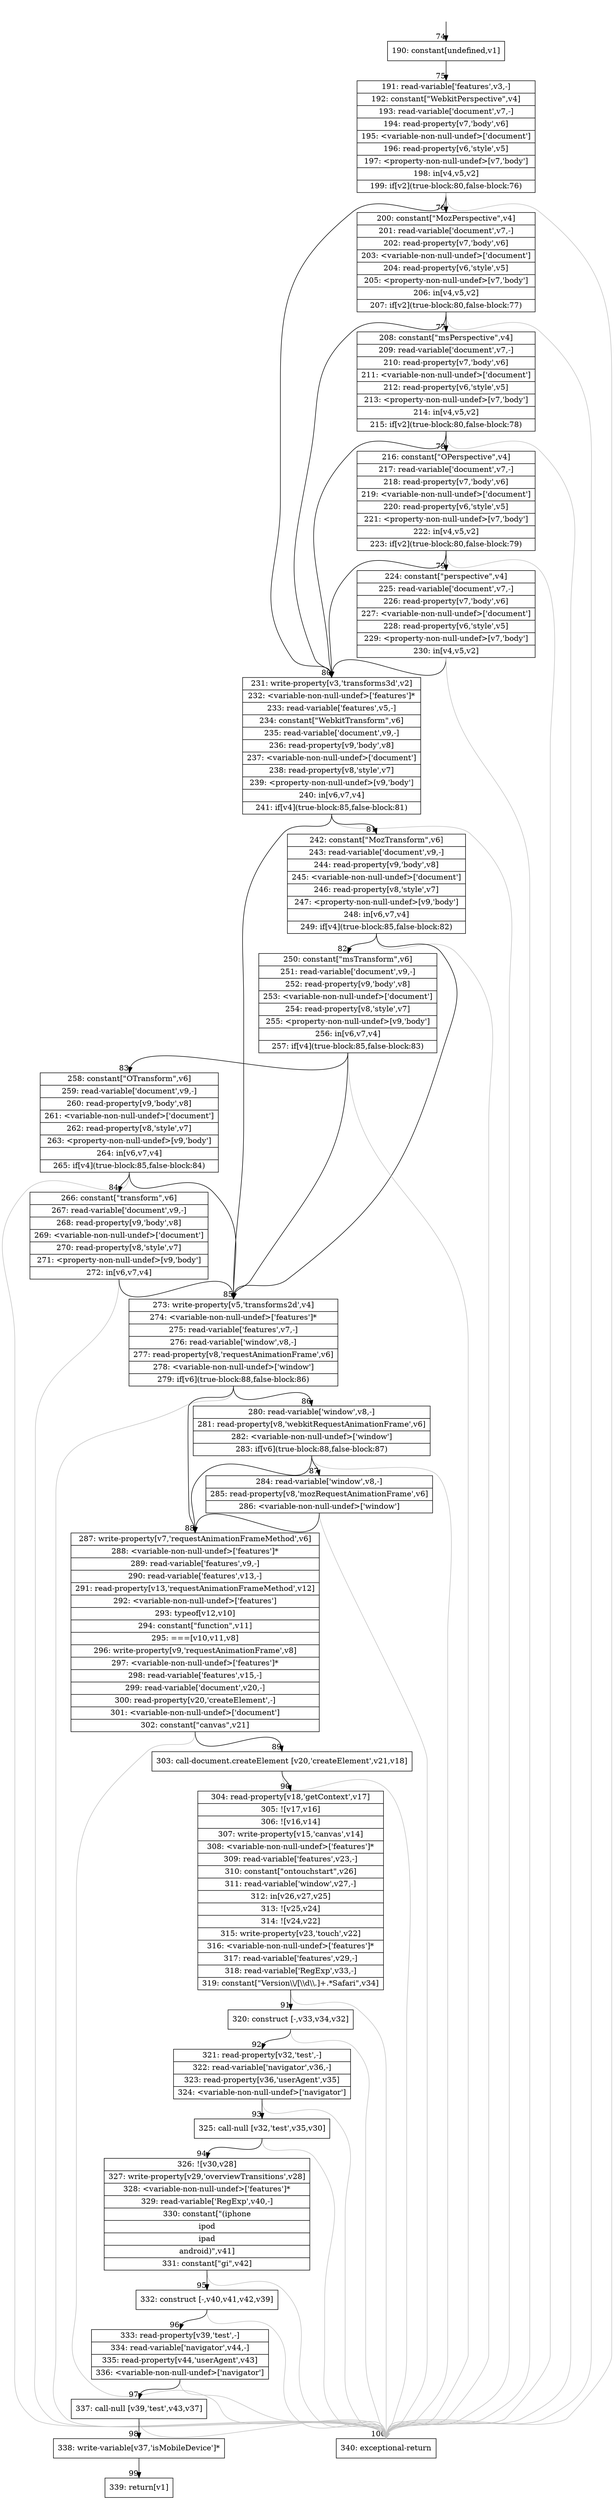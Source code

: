 digraph {
rankdir="TD"
BB_entry5[shape=none,label=""];
BB_entry5 -> BB74 [tailport=s, headport=n, headlabel="    74"]
BB74 [shape=record label="{190: constant[undefined,v1]}" ] 
BB74 -> BB75 [tailport=s, headport=n, headlabel="      75"]
BB75 [shape=record label="{191: read-variable['features',v3,-]|192: constant[\"WebkitPerspective\",v4]|193: read-variable['document',v7,-]|194: read-property[v7,'body',v6]|195: \<variable-non-null-undef\>['document']|196: read-property[v6,'style',v5]|197: \<property-non-null-undef\>[v7,'body']|198: in[v4,v5,v2]|199: if[v2](true-block:80,false-block:76)}" ] 
BB75 -> BB80 [tailport=s, headport=n, headlabel="      80"]
BB75 -> BB76 [tailport=s, headport=n, headlabel="      76"]
BB75 -> BB100 [tailport=s, headport=n, color=gray, headlabel="      100"]
BB76 [shape=record label="{200: constant[\"MozPerspective\",v4]|201: read-variable['document',v7,-]|202: read-property[v7,'body',v6]|203: \<variable-non-null-undef\>['document']|204: read-property[v6,'style',v5]|205: \<property-non-null-undef\>[v7,'body']|206: in[v4,v5,v2]|207: if[v2](true-block:80,false-block:77)}" ] 
BB76 -> BB80 [tailport=s, headport=n]
BB76 -> BB77 [tailport=s, headport=n, headlabel="      77"]
BB76 -> BB100 [tailport=s, headport=n, color=gray]
BB77 [shape=record label="{208: constant[\"msPerspective\",v4]|209: read-variable['document',v7,-]|210: read-property[v7,'body',v6]|211: \<variable-non-null-undef\>['document']|212: read-property[v6,'style',v5]|213: \<property-non-null-undef\>[v7,'body']|214: in[v4,v5,v2]|215: if[v2](true-block:80,false-block:78)}" ] 
BB77 -> BB80 [tailport=s, headport=n]
BB77 -> BB78 [tailport=s, headport=n, headlabel="      78"]
BB77 -> BB100 [tailport=s, headport=n, color=gray]
BB78 [shape=record label="{216: constant[\"OPerspective\",v4]|217: read-variable['document',v7,-]|218: read-property[v7,'body',v6]|219: \<variable-non-null-undef\>['document']|220: read-property[v6,'style',v5]|221: \<property-non-null-undef\>[v7,'body']|222: in[v4,v5,v2]|223: if[v2](true-block:80,false-block:79)}" ] 
BB78 -> BB80 [tailport=s, headport=n]
BB78 -> BB79 [tailport=s, headport=n, headlabel="      79"]
BB78 -> BB100 [tailport=s, headport=n, color=gray]
BB79 [shape=record label="{224: constant[\"perspective\",v4]|225: read-variable['document',v7,-]|226: read-property[v7,'body',v6]|227: \<variable-non-null-undef\>['document']|228: read-property[v6,'style',v5]|229: \<property-non-null-undef\>[v7,'body']|230: in[v4,v5,v2]}" ] 
BB79 -> BB80 [tailport=s, headport=n]
BB79 -> BB100 [tailport=s, headport=n, color=gray]
BB80 [shape=record label="{231: write-property[v3,'transforms3d',v2]|232: \<variable-non-null-undef\>['features']*|233: read-variable['features',v5,-]|234: constant[\"WebkitTransform\",v6]|235: read-variable['document',v9,-]|236: read-property[v9,'body',v8]|237: \<variable-non-null-undef\>['document']|238: read-property[v8,'style',v7]|239: \<property-non-null-undef\>[v9,'body']|240: in[v6,v7,v4]|241: if[v4](true-block:85,false-block:81)}" ] 
BB80 -> BB85 [tailport=s, headport=n, headlabel="      85"]
BB80 -> BB81 [tailport=s, headport=n, headlabel="      81"]
BB80 -> BB100 [tailport=s, headport=n, color=gray]
BB81 [shape=record label="{242: constant[\"MozTransform\",v6]|243: read-variable['document',v9,-]|244: read-property[v9,'body',v8]|245: \<variable-non-null-undef\>['document']|246: read-property[v8,'style',v7]|247: \<property-non-null-undef\>[v9,'body']|248: in[v6,v7,v4]|249: if[v4](true-block:85,false-block:82)}" ] 
BB81 -> BB85 [tailport=s, headport=n]
BB81 -> BB82 [tailport=s, headport=n, headlabel="      82"]
BB81 -> BB100 [tailport=s, headport=n, color=gray]
BB82 [shape=record label="{250: constant[\"msTransform\",v6]|251: read-variable['document',v9,-]|252: read-property[v9,'body',v8]|253: \<variable-non-null-undef\>['document']|254: read-property[v8,'style',v7]|255: \<property-non-null-undef\>[v9,'body']|256: in[v6,v7,v4]|257: if[v4](true-block:85,false-block:83)}" ] 
BB82 -> BB85 [tailport=s, headport=n]
BB82 -> BB83 [tailport=s, headport=n, headlabel="      83"]
BB82 -> BB100 [tailport=s, headport=n, color=gray]
BB83 [shape=record label="{258: constant[\"OTransform\",v6]|259: read-variable['document',v9,-]|260: read-property[v9,'body',v8]|261: \<variable-non-null-undef\>['document']|262: read-property[v8,'style',v7]|263: \<property-non-null-undef\>[v9,'body']|264: in[v6,v7,v4]|265: if[v4](true-block:85,false-block:84)}" ] 
BB83 -> BB85 [tailport=s, headport=n]
BB83 -> BB84 [tailport=s, headport=n, headlabel="      84"]
BB83 -> BB100 [tailport=s, headport=n, color=gray]
BB84 [shape=record label="{266: constant[\"transform\",v6]|267: read-variable['document',v9,-]|268: read-property[v9,'body',v8]|269: \<variable-non-null-undef\>['document']|270: read-property[v8,'style',v7]|271: \<property-non-null-undef\>[v9,'body']|272: in[v6,v7,v4]}" ] 
BB84 -> BB85 [tailport=s, headport=n]
BB84 -> BB100 [tailport=s, headport=n, color=gray]
BB85 [shape=record label="{273: write-property[v5,'transforms2d',v4]|274: \<variable-non-null-undef\>['features']*|275: read-variable['features',v7,-]|276: read-variable['window',v8,-]|277: read-property[v8,'requestAnimationFrame',v6]|278: \<variable-non-null-undef\>['window']|279: if[v6](true-block:88,false-block:86)}" ] 
BB85 -> BB88 [tailport=s, headport=n, headlabel="      88"]
BB85 -> BB86 [tailport=s, headport=n, headlabel="      86"]
BB85 -> BB100 [tailport=s, headport=n, color=gray]
BB86 [shape=record label="{280: read-variable['window',v8,-]|281: read-property[v8,'webkitRequestAnimationFrame',v6]|282: \<variable-non-null-undef\>['window']|283: if[v6](true-block:88,false-block:87)}" ] 
BB86 -> BB88 [tailport=s, headport=n]
BB86 -> BB87 [tailport=s, headport=n, headlabel="      87"]
BB86 -> BB100 [tailport=s, headport=n, color=gray]
BB87 [shape=record label="{284: read-variable['window',v8,-]|285: read-property[v8,'mozRequestAnimationFrame',v6]|286: \<variable-non-null-undef\>['window']}" ] 
BB87 -> BB88 [tailport=s, headport=n]
BB87 -> BB100 [tailport=s, headport=n, color=gray]
BB88 [shape=record label="{287: write-property[v7,'requestAnimationFrameMethod',v6]|288: \<variable-non-null-undef\>['features']*|289: read-variable['features',v9,-]|290: read-variable['features',v13,-]|291: read-property[v13,'requestAnimationFrameMethod',v12]|292: \<variable-non-null-undef\>['features']|293: typeof[v12,v10]|294: constant[\"function\",v11]|295: ===[v10,v11,v8]|296: write-property[v9,'requestAnimationFrame',v8]|297: \<variable-non-null-undef\>['features']*|298: read-variable['features',v15,-]|299: read-variable['document',v20,-]|300: read-property[v20,'createElement',-]|301: \<variable-non-null-undef\>['document']|302: constant[\"canvas\",v21]}" ] 
BB88 -> BB89 [tailport=s, headport=n, headlabel="      89"]
BB88 -> BB100 [tailport=s, headport=n, color=gray]
BB89 [shape=record label="{303: call-document.createElement [v20,'createElement',v21,v18]}" ] 
BB89 -> BB90 [tailport=s, headport=n, headlabel="      90"]
BB89 -> BB100 [tailport=s, headport=n, color=gray]
BB90 [shape=record label="{304: read-property[v18,'getContext',v17]|305: ![v17,v16]|306: ![v16,v14]|307: write-property[v15,'canvas',v14]|308: \<variable-non-null-undef\>['features']*|309: read-variable['features',v23,-]|310: constant[\"ontouchstart\",v26]|311: read-variable['window',v27,-]|312: in[v26,v27,v25]|313: ![v25,v24]|314: ![v24,v22]|315: write-property[v23,'touch',v22]|316: \<variable-non-null-undef\>['features']*|317: read-variable['features',v29,-]|318: read-variable['RegExp',v33,-]|319: constant[\"Version\\\\/[\\\\d\\\\.]+.*Safari\",v34]}" ] 
BB90 -> BB91 [tailport=s, headport=n, headlabel="      91"]
BB90 -> BB100 [tailport=s, headport=n, color=gray]
BB91 [shape=record label="{320: construct [-,v33,v34,v32]}" ] 
BB91 -> BB92 [tailport=s, headport=n, headlabel="      92"]
BB91 -> BB100 [tailport=s, headport=n, color=gray]
BB92 [shape=record label="{321: read-property[v32,'test',-]|322: read-variable['navigator',v36,-]|323: read-property[v36,'userAgent',v35]|324: \<variable-non-null-undef\>['navigator']}" ] 
BB92 -> BB93 [tailport=s, headport=n, headlabel="      93"]
BB92 -> BB100 [tailport=s, headport=n, color=gray]
BB93 [shape=record label="{325: call-null [v32,'test',v35,v30]}" ] 
BB93 -> BB94 [tailport=s, headport=n, headlabel="      94"]
BB93 -> BB100 [tailport=s, headport=n, color=gray]
BB94 [shape=record label="{326: ![v30,v28]|327: write-property[v29,'overviewTransitions',v28]|328: \<variable-non-null-undef\>['features']*|329: read-variable['RegExp',v40,-]|330: constant[\"(iphone|ipod|ipad|android)\",v41]|331: constant[\"gi\",v42]}" ] 
BB94 -> BB95 [tailport=s, headport=n, headlabel="      95"]
BB94 -> BB100 [tailport=s, headport=n, color=gray]
BB95 [shape=record label="{332: construct [-,v40,v41,v42,v39]}" ] 
BB95 -> BB96 [tailport=s, headport=n, headlabel="      96"]
BB95 -> BB100 [tailport=s, headport=n, color=gray]
BB96 [shape=record label="{333: read-property[v39,'test',-]|334: read-variable['navigator',v44,-]|335: read-property[v44,'userAgent',v43]|336: \<variable-non-null-undef\>['navigator']}" ] 
BB96 -> BB97 [tailport=s, headport=n, headlabel="      97"]
BB96 -> BB100 [tailport=s, headport=n, color=gray]
BB97 [shape=record label="{337: call-null [v39,'test',v43,v37]}" ] 
BB97 -> BB98 [tailport=s, headport=n, headlabel="      98"]
BB97 -> BB100 [tailport=s, headport=n, color=gray]
BB98 [shape=record label="{338: write-variable[v37,'isMobileDevice']*}" ] 
BB98 -> BB99 [tailport=s, headport=n, headlabel="      99"]
BB99 [shape=record label="{339: return[v1]}" ] 
BB100 [shape=record label="{340: exceptional-return}" ] 
//#$~ 315
}
